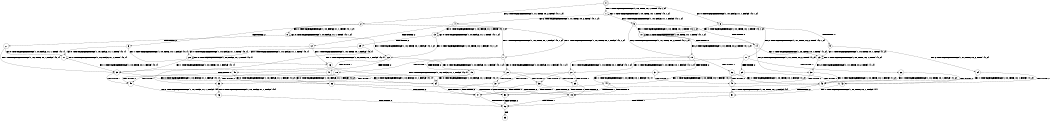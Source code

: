 digraph BCG {
size = "7, 10.5";
center = TRUE;
node [shape = circle];
0 [peripheries = 2];
0 -> 1 [label = "EX !1 !ATOMIC_EXCH_BRANCH (1, +0, TRUE, +0, 1, TRUE) !{0, 1, 2}"];
0 -> 2 [label = "EX !2 !ATOMIC_EXCH_BRANCH (1, +1, TRUE, +0, 2, TRUE) !{0, 1, 2}"];
0 -> 3 [label = "EX !0 !ATOMIC_EXCH_BRANCH (1, +0, FALSE, +1, 1, FALSE) !{0, 1, 2}"];
1 -> 4 [label = "EX !2 !ATOMIC_EXCH_BRANCH (1, +1, TRUE, +0, 2, TRUE) !{0, 1, 2}"];
1 -> 5 [label = "EX !0 !ATOMIC_EXCH_BRANCH (1, +0, FALSE, +1, 1, FALSE) !{0, 1, 2}"];
1 -> 1 [label = "EX !1 !ATOMIC_EXCH_BRANCH (1, +0, TRUE, +0, 1, TRUE) !{0, 1, 2}"];
2 -> 6 [label = "TERMINATE !2"];
2 -> 7 [label = "EX !1 !ATOMIC_EXCH_BRANCH (1, +0, TRUE, +0, 1, FALSE) !{0, 1, 2}"];
2 -> 8 [label = "EX !0 !ATOMIC_EXCH_BRANCH (1, +0, FALSE, +1, 1, TRUE) !{0, 1, 2}"];
3 -> 9 [label = "TERMINATE !0"];
3 -> 10 [label = "EX !1 !ATOMIC_EXCH_BRANCH (1, +0, TRUE, +0, 1, TRUE) !{0, 1, 2}"];
3 -> 11 [label = "EX !2 !ATOMIC_EXCH_BRANCH (1, +1, TRUE, +0, 2, TRUE) !{0, 1, 2}"];
4 -> 12 [label = "TERMINATE !2"];
4 -> 13 [label = "EX !0 !ATOMIC_EXCH_BRANCH (1, +0, FALSE, +1, 1, TRUE) !{0, 1, 2}"];
4 -> 7 [label = "EX !1 !ATOMIC_EXCH_BRANCH (1, +0, TRUE, +0, 1, FALSE) !{0, 1, 2}"];
5 -> 14 [label = "TERMINATE !0"];
5 -> 15 [label = "EX !2 !ATOMIC_EXCH_BRANCH (1, +1, TRUE, +0, 2, TRUE) !{0, 1, 2}"];
5 -> 10 [label = "EX !1 !ATOMIC_EXCH_BRANCH (1, +0, TRUE, +0, 1, TRUE) !{0, 1, 2}"];
6 -> 16 [label = "EX !1 !ATOMIC_EXCH_BRANCH (1, +0, TRUE, +0, 1, FALSE) !{0, 1}"];
6 -> 17 [label = "EX !0 !ATOMIC_EXCH_BRANCH (1, +0, FALSE, +1, 1, TRUE) !{0, 1}"];
7 -> 18 [label = "TERMINATE !1"];
7 -> 19 [label = "TERMINATE !2"];
7 -> 20 [label = "EX !0 !ATOMIC_EXCH_BRANCH (1, +0, FALSE, +1, 1, FALSE) !{0, 1, 2}"];
8 -> 21 [label = "TERMINATE !2"];
8 -> 22 [label = "EX !1 !ATOMIC_EXCH_BRANCH (1, +0, TRUE, +0, 1, FALSE) !{0, 1, 2}"];
8 -> 8 [label = "EX !0 !ATOMIC_EXCH_BRANCH (1, +0, FALSE, +1, 1, TRUE) !{0, 1, 2}"];
9 -> 23 [label = "EX !1 !ATOMIC_EXCH_BRANCH (1, +0, TRUE, +0, 1, TRUE) !{1, 2}"];
9 -> 24 [label = "EX !2 !ATOMIC_EXCH_BRANCH (1, +1, TRUE, +0, 2, TRUE) !{1, 2}"];
10 -> 14 [label = "TERMINATE !0"];
10 -> 15 [label = "EX !2 !ATOMIC_EXCH_BRANCH (1, +1, TRUE, +0, 2, TRUE) !{0, 1, 2}"];
10 -> 10 [label = "EX !1 !ATOMIC_EXCH_BRANCH (1, +0, TRUE, +0, 1, TRUE) !{0, 1, 2}"];
11 -> 25 [label = "TERMINATE !2"];
11 -> 26 [label = "TERMINATE !0"];
11 -> 27 [label = "EX !1 !ATOMIC_EXCH_BRANCH (1, +0, TRUE, +0, 1, FALSE) !{0, 1, 2}"];
12 -> 28 [label = "EX !0 !ATOMIC_EXCH_BRANCH (1, +0, FALSE, +1, 1, TRUE) !{0, 1}"];
12 -> 16 [label = "EX !1 !ATOMIC_EXCH_BRANCH (1, +0, TRUE, +0, 1, FALSE) !{0, 1}"];
13 -> 29 [label = "TERMINATE !2"];
13 -> 22 [label = "EX !1 !ATOMIC_EXCH_BRANCH (1, +0, TRUE, +0, 1, FALSE) !{0, 1, 2}"];
13 -> 13 [label = "EX !0 !ATOMIC_EXCH_BRANCH (1, +0, FALSE, +1, 1, TRUE) !{0, 1, 2}"];
14 -> 30 [label = "EX !2 !ATOMIC_EXCH_BRANCH (1, +1, TRUE, +0, 2, TRUE) !{1, 2}"];
14 -> 23 [label = "EX !1 !ATOMIC_EXCH_BRANCH (1, +0, TRUE, +0, 1, TRUE) !{1, 2}"];
15 -> 31 [label = "TERMINATE !2"];
15 -> 32 [label = "TERMINATE !0"];
15 -> 27 [label = "EX !1 !ATOMIC_EXCH_BRANCH (1, +0, TRUE, +0, 1, FALSE) !{0, 1, 2}"];
16 -> 33 [label = "TERMINATE !1"];
16 -> 34 [label = "EX !0 !ATOMIC_EXCH_BRANCH (1, +0, FALSE, +1, 1, FALSE) !{0, 1}"];
17 -> 35 [label = "EX !1 !ATOMIC_EXCH_BRANCH (1, +0, TRUE, +0, 1, FALSE) !{0, 1}"];
17 -> 17 [label = "EX !0 !ATOMIC_EXCH_BRANCH (1, +0, FALSE, +1, 1, TRUE) !{0, 1}"];
18 -> 33 [label = "TERMINATE !2"];
18 -> 36 [label = "EX !0 !ATOMIC_EXCH_BRANCH (1, +0, FALSE, +1, 1, FALSE) !{0, 2}"];
19 -> 33 [label = "TERMINATE !1"];
19 -> 34 [label = "EX !0 !ATOMIC_EXCH_BRANCH (1, +0, FALSE, +1, 1, FALSE) !{0, 1}"];
20 -> 37 [label = "TERMINATE !1"];
20 -> 38 [label = "TERMINATE !2"];
20 -> 39 [label = "TERMINATE !0"];
21 -> 35 [label = "EX !1 !ATOMIC_EXCH_BRANCH (1, +0, TRUE, +0, 1, FALSE) !{0, 1}"];
21 -> 17 [label = "EX !0 !ATOMIC_EXCH_BRANCH (1, +0, FALSE, +1, 1, TRUE) !{0, 1}"];
22 -> 40 [label = "TERMINATE !1"];
22 -> 41 [label = "TERMINATE !2"];
22 -> 20 [label = "EX !0 !ATOMIC_EXCH_BRANCH (1, +0, FALSE, +1, 1, FALSE) !{0, 1, 2}"];
23 -> 30 [label = "EX !2 !ATOMIC_EXCH_BRANCH (1, +1, TRUE, +0, 2, TRUE) !{1, 2}"];
23 -> 23 [label = "EX !1 !ATOMIC_EXCH_BRANCH (1, +0, TRUE, +0, 1, TRUE) !{1, 2}"];
24 -> 42 [label = "TERMINATE !2"];
24 -> 43 [label = "EX !1 !ATOMIC_EXCH_BRANCH (1, +0, TRUE, +0, 1, FALSE) !{1, 2}"];
25 -> 42 [label = "TERMINATE !0"];
25 -> 44 [label = "EX !1 !ATOMIC_EXCH_BRANCH (1, +0, TRUE, +0, 1, FALSE) !{0, 1}"];
26 -> 42 [label = "TERMINATE !2"];
26 -> 43 [label = "EX !1 !ATOMIC_EXCH_BRANCH (1, +0, TRUE, +0, 1, FALSE) !{1, 2}"];
27 -> 37 [label = "TERMINATE !1"];
27 -> 38 [label = "TERMINATE !2"];
27 -> 39 [label = "TERMINATE !0"];
28 -> 35 [label = "EX !1 !ATOMIC_EXCH_BRANCH (1, +0, TRUE, +0, 1, FALSE) !{0, 1}"];
28 -> 28 [label = "EX !0 !ATOMIC_EXCH_BRANCH (1, +0, FALSE, +1, 1, TRUE) !{0, 1}"];
29 -> 35 [label = "EX !1 !ATOMIC_EXCH_BRANCH (1, +0, TRUE, +0, 1, FALSE) !{0, 1}"];
29 -> 28 [label = "EX !0 !ATOMIC_EXCH_BRANCH (1, +0, FALSE, +1, 1, TRUE) !{0, 1}"];
30 -> 45 [label = "TERMINATE !2"];
30 -> 43 [label = "EX !1 !ATOMIC_EXCH_BRANCH (1, +0, TRUE, +0, 1, FALSE) !{1, 2}"];
31 -> 45 [label = "TERMINATE !0"];
31 -> 44 [label = "EX !1 !ATOMIC_EXCH_BRANCH (1, +0, TRUE, +0, 1, FALSE) !{0, 1}"];
32 -> 45 [label = "TERMINATE !2"];
32 -> 43 [label = "EX !1 !ATOMIC_EXCH_BRANCH (1, +0, TRUE, +0, 1, FALSE) !{1, 2}"];
33 -> 46 [label = "EX !0 !ATOMIC_EXCH_BRANCH (1, +0, FALSE, +1, 1, FALSE) !{0}"];
34 -> 47 [label = "TERMINATE !1"];
34 -> 48 [label = "TERMINATE !0"];
35 -> 49 [label = "TERMINATE !1"];
35 -> 34 [label = "EX !0 !ATOMIC_EXCH_BRANCH (1, +0, FALSE, +1, 1, FALSE) !{0, 1}"];
36 -> 47 [label = "TERMINATE !2"];
36 -> 50 [label = "TERMINATE !0"];
37 -> 47 [label = "TERMINATE !2"];
37 -> 50 [label = "TERMINATE !0"];
38 -> 47 [label = "TERMINATE !1"];
38 -> 48 [label = "TERMINATE !0"];
39 -> 50 [label = "TERMINATE !1"];
39 -> 48 [label = "TERMINATE !2"];
40 -> 49 [label = "TERMINATE !2"];
40 -> 36 [label = "EX !0 !ATOMIC_EXCH_BRANCH (1, +0, FALSE, +1, 1, FALSE) !{0, 2}"];
41 -> 49 [label = "TERMINATE !1"];
41 -> 34 [label = "EX !0 !ATOMIC_EXCH_BRANCH (1, +0, FALSE, +1, 1, FALSE) !{0, 1}"];
42 -> 51 [label = "EX !1 !ATOMIC_EXCH_BRANCH (1, +0, TRUE, +0, 1, FALSE) !{1}"];
43 -> 50 [label = "TERMINATE !1"];
43 -> 48 [label = "TERMINATE !2"];
44 -> 47 [label = "TERMINATE !1"];
44 -> 48 [label = "TERMINATE !0"];
45 -> 51 [label = "EX !1 !ATOMIC_EXCH_BRANCH (1, +0, TRUE, +0, 1, FALSE) !{1}"];
46 -> 52 [label = "TERMINATE !0"];
47 -> 52 [label = "TERMINATE !0"];
48 -> 52 [label = "TERMINATE !1"];
49 -> 46 [label = "EX !0 !ATOMIC_EXCH_BRANCH (1, +0, FALSE, +1, 1, FALSE) !{0}"];
50 -> 52 [label = "TERMINATE !2"];
51 -> 52 [label = "TERMINATE !1"];
52 -> 53 [label = "exit"];
}

